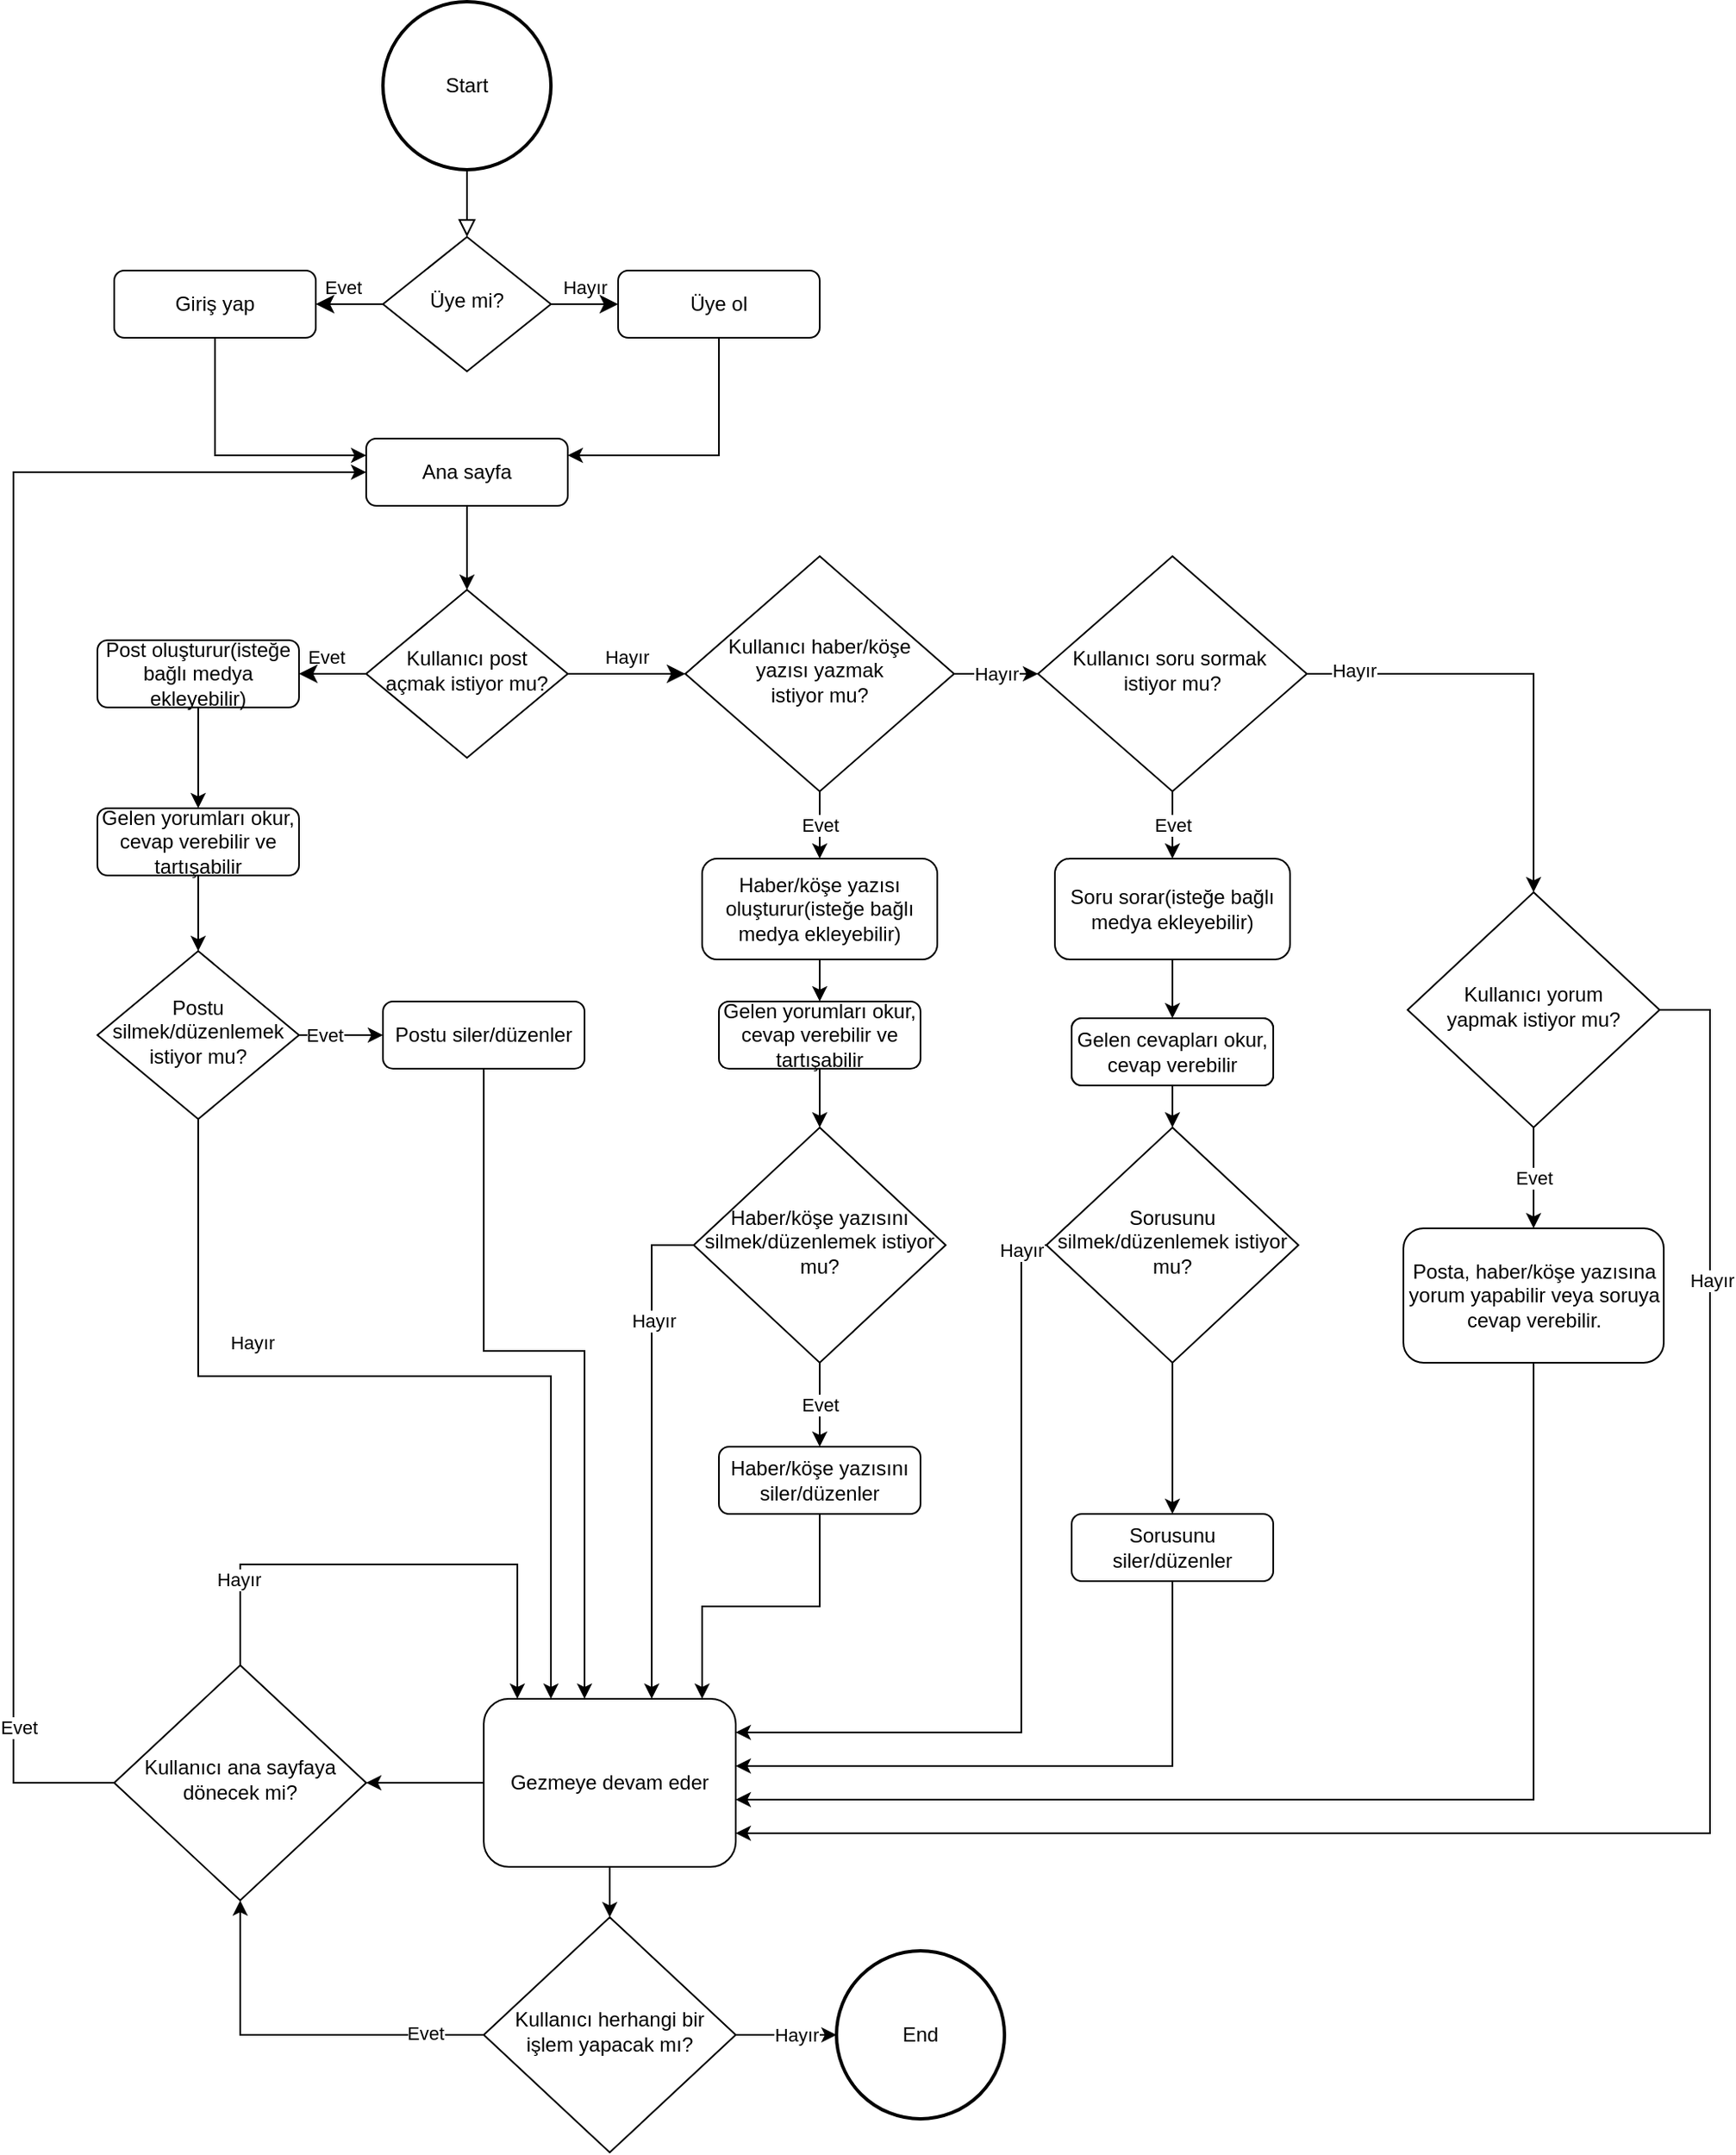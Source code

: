 <mxfile version="21.2.3" type="github">
  <diagram id="C5RBs43oDa-KdzZeNtuy" name="Page-1">
    <mxGraphModel dx="954" dy="675" grid="1" gridSize="10" guides="1" tooltips="1" connect="1" arrows="1" fold="1" page="1" pageScale="1" pageWidth="827" pageHeight="1169" math="0" shadow="0">
      <root>
        <mxCell id="WIyWlLk6GJQsqaUBKTNV-0" />
        <mxCell id="WIyWlLk6GJQsqaUBKTNV-1" parent="WIyWlLk6GJQsqaUBKTNV-0" />
        <mxCell id="WIyWlLk6GJQsqaUBKTNV-2" value="" style="rounded=0;html=1;jettySize=auto;orthogonalLoop=1;fontSize=11;endArrow=block;endFill=0;endSize=8;strokeWidth=1;shadow=0;labelBackgroundColor=none;edgeStyle=orthogonalEdgeStyle;exitX=0.5;exitY=1;exitDx=0;exitDy=0;exitPerimeter=0;" parent="WIyWlLk6GJQsqaUBKTNV-1" source="pUs3MyJnHujtc54mD1X1-2" target="WIyWlLk6GJQsqaUBKTNV-6" edge="1">
          <mxGeometry relative="1" as="geometry" />
        </mxCell>
        <mxCell id="pUs3MyJnHujtc54mD1X1-5" style="edgeStyle=orthogonalEdgeStyle;rounded=0;orthogonalLoop=1;jettySize=auto;html=1;entryX=0.5;entryY=0;entryDx=0;entryDy=0;" edge="1" parent="WIyWlLk6GJQsqaUBKTNV-1" source="WIyWlLk6GJQsqaUBKTNV-3" target="WIyWlLk6GJQsqaUBKTNV-10">
          <mxGeometry relative="1" as="geometry" />
        </mxCell>
        <mxCell id="WIyWlLk6GJQsqaUBKTNV-3" value="Ana sayfa" style="rounded=1;whiteSpace=wrap;html=1;fontSize=12;glass=0;strokeWidth=1;shadow=0;" parent="WIyWlLk6GJQsqaUBKTNV-1" vertex="1">
          <mxGeometry x="320" y="280" width="120" height="40" as="geometry" />
        </mxCell>
        <mxCell id="WIyWlLk6GJQsqaUBKTNV-4" value="Evet" style="rounded=0;html=1;jettySize=auto;orthogonalLoop=1;fontSize=11;endArrow=classic;endFill=1;endSize=8;strokeWidth=1;shadow=0;labelBackgroundColor=none;edgeStyle=orthogonalEdgeStyle;entryX=1;entryY=0.5;entryDx=0;entryDy=0;" parent="WIyWlLk6GJQsqaUBKTNV-1" source="WIyWlLk6GJQsqaUBKTNV-6" target="WIyWlLk6GJQsqaUBKTNV-12" edge="1">
          <mxGeometry x="0.2" y="-10" relative="1" as="geometry">
            <mxPoint as="offset" />
          </mxGeometry>
        </mxCell>
        <mxCell id="WIyWlLk6GJQsqaUBKTNV-5" value="Hayır" style="edgeStyle=orthogonalEdgeStyle;rounded=0;html=1;jettySize=auto;orthogonalLoop=1;fontSize=11;endArrow=classic;endFill=1;endSize=8;strokeWidth=1;shadow=0;labelBackgroundColor=none;" parent="WIyWlLk6GJQsqaUBKTNV-1" source="WIyWlLk6GJQsqaUBKTNV-6" target="WIyWlLk6GJQsqaUBKTNV-7" edge="1">
          <mxGeometry y="10" relative="1" as="geometry">
            <mxPoint as="offset" />
          </mxGeometry>
        </mxCell>
        <mxCell id="WIyWlLk6GJQsqaUBKTNV-6" value="Üye mi?" style="rhombus;whiteSpace=wrap;html=1;shadow=0;fontFamily=Helvetica;fontSize=12;align=center;strokeWidth=1;spacing=6;spacingTop=-4;" parent="WIyWlLk6GJQsqaUBKTNV-1" vertex="1">
          <mxGeometry x="330" y="160" width="100" height="80" as="geometry" />
        </mxCell>
        <mxCell id="pUs3MyJnHujtc54mD1X1-3" style="edgeStyle=orthogonalEdgeStyle;rounded=0;orthogonalLoop=1;jettySize=auto;html=1;exitX=0.5;exitY=1;exitDx=0;exitDy=0;" edge="1" parent="WIyWlLk6GJQsqaUBKTNV-1" source="WIyWlLk6GJQsqaUBKTNV-7" target="WIyWlLk6GJQsqaUBKTNV-3">
          <mxGeometry relative="1" as="geometry">
            <Array as="points">
              <mxPoint x="530" y="290" />
            </Array>
          </mxGeometry>
        </mxCell>
        <mxCell id="WIyWlLk6GJQsqaUBKTNV-7" value="Üye ol" style="rounded=1;whiteSpace=wrap;html=1;fontSize=12;glass=0;strokeWidth=1;shadow=0;" parent="WIyWlLk6GJQsqaUBKTNV-1" vertex="1">
          <mxGeometry x="470" y="180" width="120" height="40" as="geometry" />
        </mxCell>
        <mxCell id="WIyWlLk6GJQsqaUBKTNV-8" value="Hayır" style="rounded=0;html=1;jettySize=auto;orthogonalLoop=1;fontSize=11;endArrow=classic;endFill=1;endSize=8;strokeWidth=1;shadow=0;labelBackgroundColor=none;edgeStyle=orthogonalEdgeStyle;entryX=0;entryY=0.5;entryDx=0;entryDy=0;" parent="WIyWlLk6GJQsqaUBKTNV-1" source="WIyWlLk6GJQsqaUBKTNV-10" target="pUs3MyJnHujtc54mD1X1-30" edge="1">
          <mxGeometry y="10" relative="1" as="geometry">
            <mxPoint as="offset" />
            <mxPoint x="530" y="420" as="targetPoint" />
          </mxGeometry>
        </mxCell>
        <mxCell id="WIyWlLk6GJQsqaUBKTNV-10" value="Kullanıcı post açmak istiyor mu?" style="rhombus;whiteSpace=wrap;html=1;shadow=0;fontFamily=Helvetica;fontSize=12;align=center;strokeWidth=1;spacing=6;spacingTop=-4;" parent="WIyWlLk6GJQsqaUBKTNV-1" vertex="1">
          <mxGeometry x="320" y="370" width="120" height="100" as="geometry" />
        </mxCell>
        <mxCell id="pUs3MyJnHujtc54mD1X1-67" style="edgeStyle=orthogonalEdgeStyle;rounded=0;orthogonalLoop=1;jettySize=auto;html=1;" edge="1" parent="WIyWlLk6GJQsqaUBKTNV-1" source="WIyWlLk6GJQsqaUBKTNV-11" target="pUs3MyJnHujtc54mD1X1-66">
          <mxGeometry relative="1" as="geometry" />
        </mxCell>
        <mxCell id="pUs3MyJnHujtc54mD1X1-75" style="edgeStyle=orthogonalEdgeStyle;rounded=0;orthogonalLoop=1;jettySize=auto;html=1;entryX=0.5;entryY=0;entryDx=0;entryDy=0;" edge="1" parent="WIyWlLk6GJQsqaUBKTNV-1" source="WIyWlLk6GJQsqaUBKTNV-11" target="pUs3MyJnHujtc54mD1X1-74">
          <mxGeometry relative="1" as="geometry" />
        </mxCell>
        <mxCell id="WIyWlLk6GJQsqaUBKTNV-11" value="Gezmeye devam eder" style="rounded=1;whiteSpace=wrap;html=1;fontSize=12;glass=0;strokeWidth=1;shadow=0;" parent="WIyWlLk6GJQsqaUBKTNV-1" vertex="1">
          <mxGeometry x="390" y="1030" width="150" height="100" as="geometry" />
        </mxCell>
        <mxCell id="pUs3MyJnHujtc54mD1X1-4" style="edgeStyle=orthogonalEdgeStyle;rounded=0;orthogonalLoop=1;jettySize=auto;html=1;exitX=0.5;exitY=1;exitDx=0;exitDy=0;" edge="1" parent="WIyWlLk6GJQsqaUBKTNV-1" source="WIyWlLk6GJQsqaUBKTNV-12" target="WIyWlLk6GJQsqaUBKTNV-3">
          <mxGeometry relative="1" as="geometry">
            <Array as="points">
              <mxPoint x="230" y="290" />
            </Array>
          </mxGeometry>
        </mxCell>
        <mxCell id="WIyWlLk6GJQsqaUBKTNV-12" value="Giriş yap" style="rounded=1;whiteSpace=wrap;html=1;fontSize=12;glass=0;strokeWidth=1;shadow=0;" parent="WIyWlLk6GJQsqaUBKTNV-1" vertex="1">
          <mxGeometry x="170" y="180" width="120" height="40" as="geometry" />
        </mxCell>
        <mxCell id="pUs3MyJnHujtc54mD1X1-2" value="Start" style="strokeWidth=2;html=1;shape=mxgraph.flowchart.start_2;whiteSpace=wrap;" vertex="1" parent="WIyWlLk6GJQsqaUBKTNV-1">
          <mxGeometry x="330" y="20" width="100" height="100" as="geometry" />
        </mxCell>
        <mxCell id="pUs3MyJnHujtc54mD1X1-6" value="Evet" style="rounded=0;html=1;jettySize=auto;orthogonalLoop=1;fontSize=11;endArrow=classic;endFill=1;endSize=8;strokeWidth=1;shadow=0;labelBackgroundColor=none;edgeStyle=orthogonalEdgeStyle;exitX=0;exitY=0.5;exitDx=0;exitDy=0;entryX=1;entryY=0.5;entryDx=0;entryDy=0;" edge="1" parent="WIyWlLk6GJQsqaUBKTNV-1" source="WIyWlLk6GJQsqaUBKTNV-10" target="pUs3MyJnHujtc54mD1X1-8">
          <mxGeometry x="0.2" y="-10" relative="1" as="geometry">
            <mxPoint as="offset" />
            <mxPoint x="320" y="420" as="sourcePoint" />
            <mxPoint x="260" y="420" as="targetPoint" />
          </mxGeometry>
        </mxCell>
        <mxCell id="pUs3MyJnHujtc54mD1X1-10" style="edgeStyle=orthogonalEdgeStyle;rounded=0;orthogonalLoop=1;jettySize=auto;html=1;entryX=0.5;entryY=0;entryDx=0;entryDy=0;" edge="1" parent="WIyWlLk6GJQsqaUBKTNV-1" source="pUs3MyJnHujtc54mD1X1-8" target="pUs3MyJnHujtc54mD1X1-11">
          <mxGeometry relative="1" as="geometry">
            <mxPoint x="220" y="500" as="targetPoint" />
          </mxGeometry>
        </mxCell>
        <mxCell id="pUs3MyJnHujtc54mD1X1-8" value="Post oluşturur(isteğe bağlı medya ekleyebilir)" style="rounded=1;whiteSpace=wrap;html=1;fontSize=12;glass=0;strokeWidth=1;shadow=0;" vertex="1" parent="WIyWlLk6GJQsqaUBKTNV-1">
          <mxGeometry x="160" y="400" width="120" height="40" as="geometry" />
        </mxCell>
        <mxCell id="pUs3MyJnHujtc54mD1X1-12" style="edgeStyle=orthogonalEdgeStyle;rounded=0;orthogonalLoop=1;jettySize=auto;html=1;entryX=0.5;entryY=0;entryDx=0;entryDy=0;" edge="1" parent="WIyWlLk6GJQsqaUBKTNV-1" source="pUs3MyJnHujtc54mD1X1-11" target="pUs3MyJnHujtc54mD1X1-13">
          <mxGeometry relative="1" as="geometry">
            <mxPoint x="220" y="590" as="targetPoint" />
          </mxGeometry>
        </mxCell>
        <mxCell id="pUs3MyJnHujtc54mD1X1-11" value="Gelen yorumları okur, cevap verebilir ve tartışabilir" style="rounded=1;whiteSpace=wrap;html=1;fontSize=12;glass=0;strokeWidth=1;shadow=0;" vertex="1" parent="WIyWlLk6GJQsqaUBKTNV-1">
          <mxGeometry x="160" y="500" width="120" height="40" as="geometry" />
        </mxCell>
        <mxCell id="pUs3MyJnHujtc54mD1X1-21" style="edgeStyle=orthogonalEdgeStyle;rounded=0;orthogonalLoop=1;jettySize=auto;html=1;entryX=0;entryY=0.5;entryDx=0;entryDy=0;" edge="1" parent="WIyWlLk6GJQsqaUBKTNV-1" source="pUs3MyJnHujtc54mD1X1-13" target="pUs3MyJnHujtc54mD1X1-22">
          <mxGeometry relative="1" as="geometry">
            <mxPoint x="220" y="720" as="targetPoint" />
          </mxGeometry>
        </mxCell>
        <mxCell id="pUs3MyJnHujtc54mD1X1-23" value="Evet" style="edgeLabel;html=1;align=center;verticalAlign=middle;resizable=0;points=[];" vertex="1" connectable="0" parent="pUs3MyJnHujtc54mD1X1-21">
          <mxGeometry x="-0.422" relative="1" as="geometry">
            <mxPoint as="offset" />
          </mxGeometry>
        </mxCell>
        <mxCell id="pUs3MyJnHujtc54mD1X1-28" value="Hayır" style="edgeStyle=orthogonalEdgeStyle;rounded=0;orthogonalLoop=1;jettySize=auto;html=1;exitX=0.5;exitY=1;exitDx=0;exitDy=0;" edge="1" parent="WIyWlLk6GJQsqaUBKTNV-1" source="pUs3MyJnHujtc54mD1X1-13" target="WIyWlLk6GJQsqaUBKTNV-11">
          <mxGeometry x="-0.333" y="20" relative="1" as="geometry">
            <mxPoint x="220" y="730" as="targetPoint" />
            <Array as="points">
              <mxPoint x="220" y="838" />
              <mxPoint x="430" y="838" />
            </Array>
            <mxPoint as="offset" />
          </mxGeometry>
        </mxCell>
        <mxCell id="pUs3MyJnHujtc54mD1X1-13" value="Postu silmek/düzenlemek istiyor mu?" style="rhombus;whiteSpace=wrap;html=1;shadow=0;fontFamily=Helvetica;fontSize=12;align=center;strokeWidth=1;spacing=6;spacingTop=-4;" vertex="1" parent="WIyWlLk6GJQsqaUBKTNV-1">
          <mxGeometry x="160" y="585" width="120" height="100" as="geometry" />
        </mxCell>
        <mxCell id="pUs3MyJnHujtc54mD1X1-29" style="edgeStyle=orthogonalEdgeStyle;rounded=0;orthogonalLoop=1;jettySize=auto;html=1;exitX=0.5;exitY=1;exitDx=0;exitDy=0;" edge="1" parent="WIyWlLk6GJQsqaUBKTNV-1" source="pUs3MyJnHujtc54mD1X1-22" target="WIyWlLk6GJQsqaUBKTNV-11">
          <mxGeometry relative="1" as="geometry">
            <Array as="points">
              <mxPoint x="390" y="823" />
              <mxPoint x="450" y="823" />
            </Array>
          </mxGeometry>
        </mxCell>
        <mxCell id="pUs3MyJnHujtc54mD1X1-22" value="Postu siler/düzenler" style="rounded=1;whiteSpace=wrap;html=1;fontSize=12;glass=0;strokeWidth=1;shadow=0;" vertex="1" parent="WIyWlLk6GJQsqaUBKTNV-1">
          <mxGeometry x="330" y="615" width="120" height="40" as="geometry" />
        </mxCell>
        <mxCell id="pUs3MyJnHujtc54mD1X1-31" value="Evet" style="edgeStyle=orthogonalEdgeStyle;rounded=0;orthogonalLoop=1;jettySize=auto;html=1;entryX=0.5;entryY=0;entryDx=0;entryDy=0;" edge="1" parent="WIyWlLk6GJQsqaUBKTNV-1" source="pUs3MyJnHujtc54mD1X1-30" target="pUs3MyJnHujtc54mD1X1-32">
          <mxGeometry relative="1" as="geometry">
            <mxPoint x="590" y="540" as="targetPoint" />
          </mxGeometry>
        </mxCell>
        <mxCell id="pUs3MyJnHujtc54mD1X1-43" value="Hayır" style="edgeStyle=orthogonalEdgeStyle;rounded=0;orthogonalLoop=1;jettySize=auto;html=1;entryX=0;entryY=0.5;entryDx=0;entryDy=0;" edge="1" parent="WIyWlLk6GJQsqaUBKTNV-1" source="pUs3MyJnHujtc54mD1X1-30" target="pUs3MyJnHujtc54mD1X1-42">
          <mxGeometry relative="1" as="geometry" />
        </mxCell>
        <mxCell id="pUs3MyJnHujtc54mD1X1-30" value="Kullanıcı haber/köşe &lt;br&gt;yazısı yazmak &lt;br&gt;istiyor mu?" style="rhombus;whiteSpace=wrap;html=1;shadow=0;fontFamily=Helvetica;fontSize=12;align=center;strokeWidth=1;spacing=6;spacingTop=-4;" vertex="1" parent="WIyWlLk6GJQsqaUBKTNV-1">
          <mxGeometry x="510" y="350" width="160" height="140" as="geometry" />
        </mxCell>
        <mxCell id="pUs3MyJnHujtc54mD1X1-34" style="edgeStyle=orthogonalEdgeStyle;rounded=0;orthogonalLoop=1;jettySize=auto;html=1;entryX=0.5;entryY=0;entryDx=0;entryDy=0;" edge="1" parent="WIyWlLk6GJQsqaUBKTNV-1" source="pUs3MyJnHujtc54mD1X1-32" target="pUs3MyJnHujtc54mD1X1-33">
          <mxGeometry relative="1" as="geometry" />
        </mxCell>
        <mxCell id="pUs3MyJnHujtc54mD1X1-32" value="Haber/köşe yazısı oluşturur(isteğe bağlı medya ekleyebilir)" style="rounded=1;whiteSpace=wrap;html=1;fontSize=12;glass=0;strokeWidth=1;shadow=0;" vertex="1" parent="WIyWlLk6GJQsqaUBKTNV-1">
          <mxGeometry x="520" y="530" width="140" height="60" as="geometry" />
        </mxCell>
        <mxCell id="pUs3MyJnHujtc54mD1X1-36" style="edgeStyle=orthogonalEdgeStyle;rounded=0;orthogonalLoop=1;jettySize=auto;html=1;entryX=0.5;entryY=0;entryDx=0;entryDy=0;" edge="1" parent="WIyWlLk6GJQsqaUBKTNV-1" source="pUs3MyJnHujtc54mD1X1-33" target="pUs3MyJnHujtc54mD1X1-35">
          <mxGeometry relative="1" as="geometry" />
        </mxCell>
        <mxCell id="pUs3MyJnHujtc54mD1X1-33" value="Gelen yorumları okur, cevap verebilir ve tartışabilir" style="rounded=1;whiteSpace=wrap;html=1;fontSize=12;glass=0;strokeWidth=1;shadow=0;" vertex="1" parent="WIyWlLk6GJQsqaUBKTNV-1">
          <mxGeometry x="530" y="615" width="120" height="40" as="geometry" />
        </mxCell>
        <mxCell id="pUs3MyJnHujtc54mD1X1-38" value="Evet" style="edgeStyle=orthogonalEdgeStyle;rounded=0;orthogonalLoop=1;jettySize=auto;html=1;entryX=0.5;entryY=0;entryDx=0;entryDy=0;" edge="1" parent="WIyWlLk6GJQsqaUBKTNV-1" source="pUs3MyJnHujtc54mD1X1-35" target="pUs3MyJnHujtc54mD1X1-37">
          <mxGeometry relative="1" as="geometry" />
        </mxCell>
        <mxCell id="pUs3MyJnHujtc54mD1X1-40" style="edgeStyle=orthogonalEdgeStyle;rounded=0;orthogonalLoop=1;jettySize=auto;html=1;" edge="1" parent="WIyWlLk6GJQsqaUBKTNV-1" source="pUs3MyJnHujtc54mD1X1-35" target="WIyWlLk6GJQsqaUBKTNV-11">
          <mxGeometry relative="1" as="geometry">
            <Array as="points">
              <mxPoint x="490" y="760" />
            </Array>
          </mxGeometry>
        </mxCell>
        <mxCell id="pUs3MyJnHujtc54mD1X1-41" value="Hayır" style="edgeLabel;html=1;align=center;verticalAlign=middle;resizable=0;points=[];" vertex="1" connectable="0" parent="pUs3MyJnHujtc54mD1X1-40">
          <mxGeometry x="-0.527" y="1" relative="1" as="geometry">
            <mxPoint as="offset" />
          </mxGeometry>
        </mxCell>
        <mxCell id="pUs3MyJnHujtc54mD1X1-35" value="Haber/köşe yazısını silmek/düzenlemek istiyor mu?" style="rhombus;whiteSpace=wrap;html=1;shadow=0;fontFamily=Helvetica;fontSize=12;align=center;strokeWidth=1;spacing=6;spacingTop=-4;" vertex="1" parent="WIyWlLk6GJQsqaUBKTNV-1">
          <mxGeometry x="515" y="690" width="150" height="140" as="geometry" />
        </mxCell>
        <mxCell id="pUs3MyJnHujtc54mD1X1-39" style="edgeStyle=orthogonalEdgeStyle;rounded=0;orthogonalLoop=1;jettySize=auto;html=1;" edge="1" parent="WIyWlLk6GJQsqaUBKTNV-1" source="pUs3MyJnHujtc54mD1X1-37" target="WIyWlLk6GJQsqaUBKTNV-11">
          <mxGeometry relative="1" as="geometry">
            <Array as="points">
              <mxPoint x="590" y="975" />
              <mxPoint x="520" y="975" />
            </Array>
          </mxGeometry>
        </mxCell>
        <mxCell id="pUs3MyJnHujtc54mD1X1-37" value="Haber/köşe yazısını siler/düzenler" style="rounded=1;whiteSpace=wrap;html=1;fontSize=12;glass=0;strokeWidth=1;shadow=0;" vertex="1" parent="WIyWlLk6GJQsqaUBKTNV-1">
          <mxGeometry x="530" y="880" width="120" height="40" as="geometry" />
        </mxCell>
        <mxCell id="pUs3MyJnHujtc54mD1X1-46" value="Evet" style="edgeStyle=orthogonalEdgeStyle;rounded=0;orthogonalLoop=1;jettySize=auto;html=1;entryX=0.5;entryY=0;entryDx=0;entryDy=0;" edge="1" parent="WIyWlLk6GJQsqaUBKTNV-1" source="pUs3MyJnHujtc54mD1X1-42" target="pUs3MyJnHujtc54mD1X1-44">
          <mxGeometry relative="1" as="geometry" />
        </mxCell>
        <mxCell id="pUs3MyJnHujtc54mD1X1-56" style="edgeStyle=orthogonalEdgeStyle;rounded=0;orthogonalLoop=1;jettySize=auto;html=1;" edge="1" parent="WIyWlLk6GJQsqaUBKTNV-1" source="pUs3MyJnHujtc54mD1X1-42" target="pUs3MyJnHujtc54mD1X1-59">
          <mxGeometry relative="1" as="geometry">
            <mxPoint x="1010" y="590" as="targetPoint" />
          </mxGeometry>
        </mxCell>
        <mxCell id="pUs3MyJnHujtc54mD1X1-57" value="Hayır" style="edgeLabel;html=1;align=center;verticalAlign=middle;resizable=0;points=[];" vertex="1" connectable="0" parent="pUs3MyJnHujtc54mD1X1-56">
          <mxGeometry x="-0.794" y="2" relative="1" as="geometry">
            <mxPoint as="offset" />
          </mxGeometry>
        </mxCell>
        <mxCell id="pUs3MyJnHujtc54mD1X1-42" value="Kullanıcı soru sormak&amp;nbsp;&lt;br&gt;istiyor mu?" style="rhombus;whiteSpace=wrap;html=1;shadow=0;fontFamily=Helvetica;fontSize=12;align=center;strokeWidth=1;spacing=6;spacingTop=-4;" vertex="1" parent="WIyWlLk6GJQsqaUBKTNV-1">
          <mxGeometry x="720" y="350" width="160" height="140" as="geometry" />
        </mxCell>
        <mxCell id="pUs3MyJnHujtc54mD1X1-48" style="edgeStyle=orthogonalEdgeStyle;rounded=0;orthogonalLoop=1;jettySize=auto;html=1;entryX=0.5;entryY=0;entryDx=0;entryDy=0;" edge="1" parent="WIyWlLk6GJQsqaUBKTNV-1" source="pUs3MyJnHujtc54mD1X1-44" target="pUs3MyJnHujtc54mD1X1-47">
          <mxGeometry relative="1" as="geometry" />
        </mxCell>
        <mxCell id="pUs3MyJnHujtc54mD1X1-44" value="Soru sorar(isteğe bağlı medya ekleyebilir)" style="rounded=1;whiteSpace=wrap;html=1;fontSize=12;glass=0;strokeWidth=1;shadow=0;" vertex="1" parent="WIyWlLk6GJQsqaUBKTNV-1">
          <mxGeometry x="730" y="530" width="140" height="60" as="geometry" />
        </mxCell>
        <mxCell id="pUs3MyJnHujtc54mD1X1-50" style="edgeStyle=orthogonalEdgeStyle;rounded=0;orthogonalLoop=1;jettySize=auto;html=1;entryX=0.5;entryY=0;entryDx=0;entryDy=0;" edge="1" parent="WIyWlLk6GJQsqaUBKTNV-1" source="pUs3MyJnHujtc54mD1X1-47" target="pUs3MyJnHujtc54mD1X1-49">
          <mxGeometry relative="1" as="geometry" />
        </mxCell>
        <mxCell id="pUs3MyJnHujtc54mD1X1-47" value="Gelen cevapları okur, cevap verebilir" style="rounded=1;whiteSpace=wrap;html=1;fontSize=12;glass=0;strokeWidth=1;shadow=0;" vertex="1" parent="WIyWlLk6GJQsqaUBKTNV-1">
          <mxGeometry x="740" y="625" width="120" height="40" as="geometry" />
        </mxCell>
        <mxCell id="pUs3MyJnHujtc54mD1X1-51" style="edgeStyle=orthogonalEdgeStyle;rounded=0;orthogonalLoop=1;jettySize=auto;html=1;" edge="1" parent="WIyWlLk6GJQsqaUBKTNV-1" source="pUs3MyJnHujtc54mD1X1-49" target="WIyWlLk6GJQsqaUBKTNV-11">
          <mxGeometry relative="1" as="geometry">
            <mxPoint x="500" y="1120" as="targetPoint" />
            <Array as="points">
              <mxPoint x="710" y="760" />
              <mxPoint x="710" y="1050" />
            </Array>
          </mxGeometry>
        </mxCell>
        <mxCell id="pUs3MyJnHujtc54mD1X1-52" value="Hayır" style="edgeLabel;html=1;align=center;verticalAlign=middle;resizable=0;points=[];" vertex="1" connectable="0" parent="pUs3MyJnHujtc54mD1X1-51">
          <mxGeometry x="-0.925" relative="1" as="geometry">
            <mxPoint as="offset" />
          </mxGeometry>
        </mxCell>
        <mxCell id="pUs3MyJnHujtc54mD1X1-54" style="edgeStyle=orthogonalEdgeStyle;rounded=0;orthogonalLoop=1;jettySize=auto;html=1;entryX=0.5;entryY=0;entryDx=0;entryDy=0;" edge="1" parent="WIyWlLk6GJQsqaUBKTNV-1" source="pUs3MyJnHujtc54mD1X1-49" target="pUs3MyJnHujtc54mD1X1-53">
          <mxGeometry relative="1" as="geometry" />
        </mxCell>
        <mxCell id="pUs3MyJnHujtc54mD1X1-49" value="Sorusunu silmek/düzenlemek istiyor mu?" style="rhombus;whiteSpace=wrap;html=1;shadow=0;fontFamily=Helvetica;fontSize=12;align=center;strokeWidth=1;spacing=6;spacingTop=-4;" vertex="1" parent="WIyWlLk6GJQsqaUBKTNV-1">
          <mxGeometry x="725" y="690" width="150" height="140" as="geometry" />
        </mxCell>
        <mxCell id="pUs3MyJnHujtc54mD1X1-55" style="edgeStyle=orthogonalEdgeStyle;rounded=0;orthogonalLoop=1;jettySize=auto;html=1;" edge="1" parent="WIyWlLk6GJQsqaUBKTNV-1" source="pUs3MyJnHujtc54mD1X1-53" target="WIyWlLk6GJQsqaUBKTNV-11">
          <mxGeometry relative="1" as="geometry">
            <Array as="points">
              <mxPoint x="800" y="1070" />
            </Array>
          </mxGeometry>
        </mxCell>
        <mxCell id="pUs3MyJnHujtc54mD1X1-53" value="Sorusunu siler/düzenler" style="rounded=1;whiteSpace=wrap;html=1;fontSize=12;glass=0;strokeWidth=1;shadow=0;" vertex="1" parent="WIyWlLk6GJQsqaUBKTNV-1">
          <mxGeometry x="740" y="920" width="120" height="40" as="geometry" />
        </mxCell>
        <mxCell id="pUs3MyJnHujtc54mD1X1-60" value="Evet" style="edgeStyle=orthogonalEdgeStyle;rounded=0;orthogonalLoop=1;jettySize=auto;html=1;" edge="1" parent="WIyWlLk6GJQsqaUBKTNV-1" source="pUs3MyJnHujtc54mD1X1-59" target="pUs3MyJnHujtc54mD1X1-62">
          <mxGeometry relative="1" as="geometry">
            <mxPoint x="1015" y="750" as="targetPoint" />
          </mxGeometry>
        </mxCell>
        <mxCell id="pUs3MyJnHujtc54mD1X1-64" style="edgeStyle=orthogonalEdgeStyle;rounded=0;orthogonalLoop=1;jettySize=auto;html=1;" edge="1" parent="WIyWlLk6GJQsqaUBKTNV-1" source="pUs3MyJnHujtc54mD1X1-59" target="WIyWlLk6GJQsqaUBKTNV-11">
          <mxGeometry relative="1" as="geometry">
            <Array as="points">
              <mxPoint x="1120" y="620" />
              <mxPoint x="1120" y="1110" />
            </Array>
          </mxGeometry>
        </mxCell>
        <mxCell id="pUs3MyJnHujtc54mD1X1-65" value="Hayır" style="edgeLabel;html=1;align=center;verticalAlign=middle;resizable=0;points=[];" vertex="1" connectable="0" parent="pUs3MyJnHujtc54mD1X1-64">
          <mxGeometry x="-0.653" y="1" relative="1" as="geometry">
            <mxPoint as="offset" />
          </mxGeometry>
        </mxCell>
        <mxCell id="pUs3MyJnHujtc54mD1X1-59" value="Kullanıcı yorum &lt;br&gt;yapmak istiyor mu?" style="rhombus;whiteSpace=wrap;html=1;shadow=0;fontFamily=Helvetica;fontSize=12;align=center;strokeWidth=1;spacing=6;spacingTop=-4;" vertex="1" parent="WIyWlLk6GJQsqaUBKTNV-1">
          <mxGeometry x="940" y="550" width="150" height="140" as="geometry" />
        </mxCell>
        <mxCell id="pUs3MyJnHujtc54mD1X1-61" value="Gelen cevapları okur, cevap verebilir" style="rounded=1;whiteSpace=wrap;html=1;fontSize=12;glass=0;strokeWidth=1;shadow=0;" vertex="1" parent="WIyWlLk6GJQsqaUBKTNV-1">
          <mxGeometry x="740" y="625" width="120" height="40" as="geometry" />
        </mxCell>
        <mxCell id="pUs3MyJnHujtc54mD1X1-63" style="edgeStyle=orthogonalEdgeStyle;rounded=0;orthogonalLoop=1;jettySize=auto;html=1;" edge="1" parent="WIyWlLk6GJQsqaUBKTNV-1" source="pUs3MyJnHujtc54mD1X1-62" target="WIyWlLk6GJQsqaUBKTNV-11">
          <mxGeometry relative="1" as="geometry">
            <Array as="points">
              <mxPoint x="1015" y="1090" />
            </Array>
          </mxGeometry>
        </mxCell>
        <mxCell id="pUs3MyJnHujtc54mD1X1-62" value="Posta, haber/köşe yazısına yorum yapabilir veya soruya cevap verebilir." style="rounded=1;whiteSpace=wrap;html=1;fontSize=12;glass=0;strokeWidth=1;shadow=0;" vertex="1" parent="WIyWlLk6GJQsqaUBKTNV-1">
          <mxGeometry x="937.5" y="750" width="155" height="80" as="geometry" />
        </mxCell>
        <mxCell id="pUs3MyJnHujtc54mD1X1-70" style="edgeStyle=orthogonalEdgeStyle;rounded=0;orthogonalLoop=1;jettySize=auto;html=1;" edge="1" parent="WIyWlLk6GJQsqaUBKTNV-1" source="pUs3MyJnHujtc54mD1X1-66" target="WIyWlLk6GJQsqaUBKTNV-3">
          <mxGeometry relative="1" as="geometry">
            <Array as="points">
              <mxPoint x="110" y="1080" />
              <mxPoint x="110" y="300" />
            </Array>
          </mxGeometry>
        </mxCell>
        <mxCell id="pUs3MyJnHujtc54mD1X1-71" value="Evet" style="edgeLabel;html=1;align=center;verticalAlign=middle;resizable=0;points=[];" vertex="1" connectable="0" parent="pUs3MyJnHujtc54mD1X1-70">
          <mxGeometry x="-0.823" y="-3" relative="1" as="geometry">
            <mxPoint as="offset" />
          </mxGeometry>
        </mxCell>
        <mxCell id="pUs3MyJnHujtc54mD1X1-72" style="edgeStyle=orthogonalEdgeStyle;rounded=0;orthogonalLoop=1;jettySize=auto;html=1;" edge="1" parent="WIyWlLk6GJQsqaUBKTNV-1" source="pUs3MyJnHujtc54mD1X1-66" target="WIyWlLk6GJQsqaUBKTNV-11">
          <mxGeometry relative="1" as="geometry">
            <Array as="points">
              <mxPoint x="245" y="950" />
              <mxPoint x="410" y="950" />
            </Array>
          </mxGeometry>
        </mxCell>
        <mxCell id="pUs3MyJnHujtc54mD1X1-73" value="Hayır" style="edgeLabel;html=1;align=center;verticalAlign=middle;resizable=0;points=[];" vertex="1" connectable="0" parent="pUs3MyJnHujtc54mD1X1-72">
          <mxGeometry x="-0.666" y="1" relative="1" as="geometry">
            <mxPoint as="offset" />
          </mxGeometry>
        </mxCell>
        <mxCell id="pUs3MyJnHujtc54mD1X1-66" value="Kullanıcı ana sayfaya dönecek mi?" style="rhombus;whiteSpace=wrap;html=1;shadow=0;fontFamily=Helvetica;fontSize=12;align=center;strokeWidth=1;spacing=6;spacingTop=-4;" vertex="1" parent="WIyWlLk6GJQsqaUBKTNV-1">
          <mxGeometry x="170" y="1010" width="150" height="140" as="geometry" />
        </mxCell>
        <mxCell id="pUs3MyJnHujtc54mD1X1-68" value="End" style="strokeWidth=2;html=1;shape=mxgraph.flowchart.start_2;whiteSpace=wrap;" vertex="1" parent="WIyWlLk6GJQsqaUBKTNV-1">
          <mxGeometry x="600" y="1180" width="100" height="100" as="geometry" />
        </mxCell>
        <mxCell id="pUs3MyJnHujtc54mD1X1-76" style="edgeStyle=orthogonalEdgeStyle;rounded=0;orthogonalLoop=1;jettySize=auto;html=1;" edge="1" parent="WIyWlLk6GJQsqaUBKTNV-1" source="pUs3MyJnHujtc54mD1X1-74" target="pUs3MyJnHujtc54mD1X1-66">
          <mxGeometry relative="1" as="geometry" />
        </mxCell>
        <mxCell id="pUs3MyJnHujtc54mD1X1-77" value="Evet" style="edgeLabel;html=1;align=center;verticalAlign=middle;resizable=0;points=[];" vertex="1" connectable="0" parent="pUs3MyJnHujtc54mD1X1-76">
          <mxGeometry x="-0.689" y="-1" relative="1" as="geometry">
            <mxPoint as="offset" />
          </mxGeometry>
        </mxCell>
        <mxCell id="pUs3MyJnHujtc54mD1X1-78" style="edgeStyle=orthogonalEdgeStyle;rounded=0;orthogonalLoop=1;jettySize=auto;html=1;" edge="1" parent="WIyWlLk6GJQsqaUBKTNV-1" source="pUs3MyJnHujtc54mD1X1-74" target="pUs3MyJnHujtc54mD1X1-68">
          <mxGeometry relative="1" as="geometry" />
        </mxCell>
        <mxCell id="pUs3MyJnHujtc54mD1X1-79" value="Hayır" style="edgeLabel;html=1;align=center;verticalAlign=middle;resizable=0;points=[];" vertex="1" connectable="0" parent="pUs3MyJnHujtc54mD1X1-78">
          <mxGeometry x="0.2" relative="1" as="geometry">
            <mxPoint as="offset" />
          </mxGeometry>
        </mxCell>
        <mxCell id="pUs3MyJnHujtc54mD1X1-74" value="Kullanıcı herhangi bir işlem yapacak mı?" style="rhombus;whiteSpace=wrap;html=1;shadow=0;fontFamily=Helvetica;fontSize=12;align=center;strokeWidth=1;spacing=6;spacingTop=-4;" vertex="1" parent="WIyWlLk6GJQsqaUBKTNV-1">
          <mxGeometry x="390" y="1160" width="150" height="140" as="geometry" />
        </mxCell>
      </root>
    </mxGraphModel>
  </diagram>
</mxfile>
